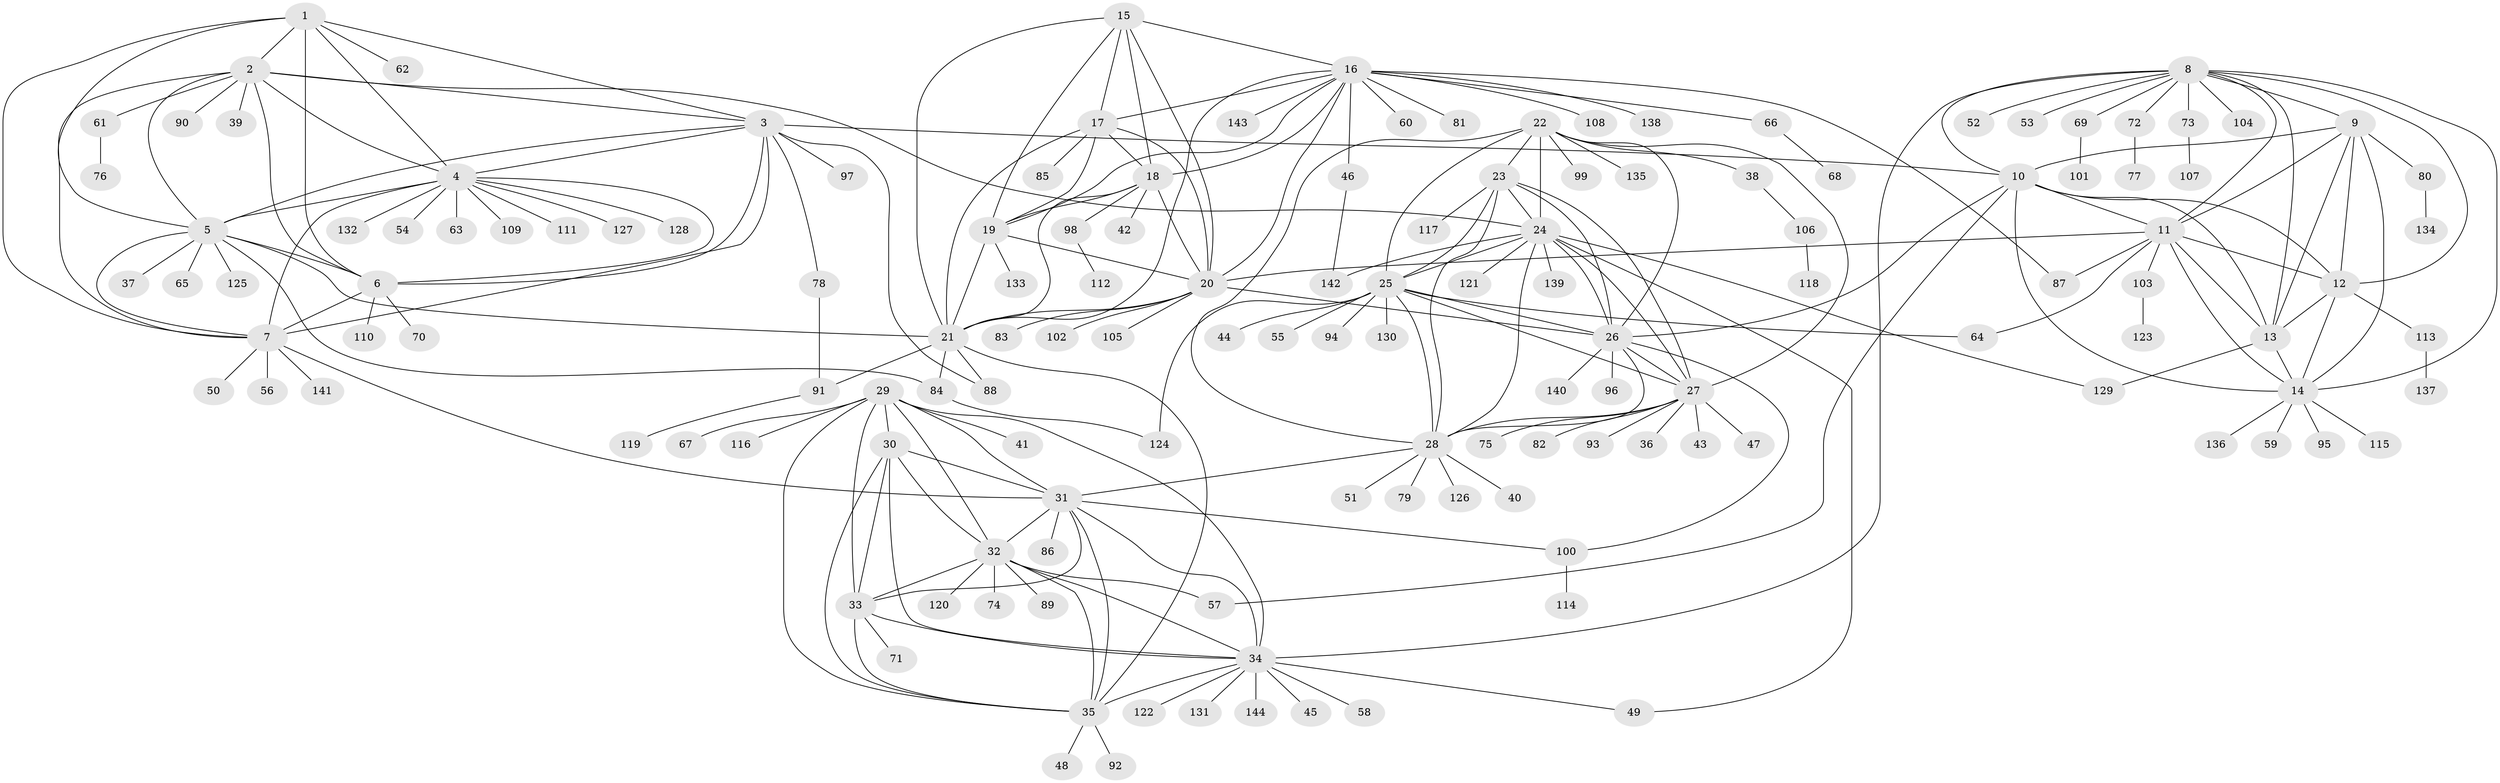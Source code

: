 // coarse degree distribution, {7: 0.02727272727272727, 9: 0.01818181818181818, 10: 0.045454545454545456, 12: 0.00909090909090909, 11: 0.05454545454545454, 6: 0.02727272727272727, 8: 0.03636363636363636, 4: 0.01818181818181818, 18: 0.00909090909090909, 1: 0.6181818181818182, 2: 0.12727272727272726, 3: 0.00909090909090909}
// Generated by graph-tools (version 1.1) at 2025/24/03/03/25 07:24:14]
// undirected, 144 vertices, 235 edges
graph export_dot {
graph [start="1"]
  node [color=gray90,style=filled];
  1;
  2;
  3;
  4;
  5;
  6;
  7;
  8;
  9;
  10;
  11;
  12;
  13;
  14;
  15;
  16;
  17;
  18;
  19;
  20;
  21;
  22;
  23;
  24;
  25;
  26;
  27;
  28;
  29;
  30;
  31;
  32;
  33;
  34;
  35;
  36;
  37;
  38;
  39;
  40;
  41;
  42;
  43;
  44;
  45;
  46;
  47;
  48;
  49;
  50;
  51;
  52;
  53;
  54;
  55;
  56;
  57;
  58;
  59;
  60;
  61;
  62;
  63;
  64;
  65;
  66;
  67;
  68;
  69;
  70;
  71;
  72;
  73;
  74;
  75;
  76;
  77;
  78;
  79;
  80;
  81;
  82;
  83;
  84;
  85;
  86;
  87;
  88;
  89;
  90;
  91;
  92;
  93;
  94;
  95;
  96;
  97;
  98;
  99;
  100;
  101;
  102;
  103;
  104;
  105;
  106;
  107;
  108;
  109;
  110;
  111;
  112;
  113;
  114;
  115;
  116;
  117;
  118;
  119;
  120;
  121;
  122;
  123;
  124;
  125;
  126;
  127;
  128;
  129;
  130;
  131;
  132;
  133;
  134;
  135;
  136;
  137;
  138;
  139;
  140;
  141;
  142;
  143;
  144;
  1 -- 2;
  1 -- 3;
  1 -- 4;
  1 -- 5;
  1 -- 6;
  1 -- 7;
  1 -- 62;
  2 -- 3;
  2 -- 4;
  2 -- 5;
  2 -- 6;
  2 -- 7;
  2 -- 24;
  2 -- 39;
  2 -- 61;
  2 -- 90;
  3 -- 4;
  3 -- 5;
  3 -- 6;
  3 -- 7;
  3 -- 10;
  3 -- 78;
  3 -- 88;
  3 -- 97;
  4 -- 5;
  4 -- 6;
  4 -- 7;
  4 -- 54;
  4 -- 63;
  4 -- 109;
  4 -- 111;
  4 -- 127;
  4 -- 128;
  4 -- 132;
  5 -- 6;
  5 -- 7;
  5 -- 21;
  5 -- 37;
  5 -- 65;
  5 -- 84;
  5 -- 125;
  6 -- 7;
  6 -- 70;
  6 -- 110;
  7 -- 31;
  7 -- 50;
  7 -- 56;
  7 -- 141;
  8 -- 9;
  8 -- 10;
  8 -- 11;
  8 -- 12;
  8 -- 13;
  8 -- 14;
  8 -- 34;
  8 -- 52;
  8 -- 53;
  8 -- 69;
  8 -- 72;
  8 -- 73;
  8 -- 104;
  9 -- 10;
  9 -- 11;
  9 -- 12;
  9 -- 13;
  9 -- 14;
  9 -- 80;
  10 -- 11;
  10 -- 12;
  10 -- 13;
  10 -- 14;
  10 -- 26;
  10 -- 57;
  11 -- 12;
  11 -- 13;
  11 -- 14;
  11 -- 20;
  11 -- 64;
  11 -- 87;
  11 -- 103;
  12 -- 13;
  12 -- 14;
  12 -- 113;
  13 -- 14;
  13 -- 129;
  14 -- 59;
  14 -- 95;
  14 -- 115;
  14 -- 136;
  15 -- 16;
  15 -- 17;
  15 -- 18;
  15 -- 19;
  15 -- 20;
  15 -- 21;
  16 -- 17;
  16 -- 18;
  16 -- 19;
  16 -- 20;
  16 -- 21;
  16 -- 46;
  16 -- 60;
  16 -- 66;
  16 -- 81;
  16 -- 87;
  16 -- 108;
  16 -- 138;
  16 -- 143;
  17 -- 18;
  17 -- 19;
  17 -- 20;
  17 -- 21;
  17 -- 85;
  18 -- 19;
  18 -- 20;
  18 -- 21;
  18 -- 42;
  18 -- 98;
  19 -- 20;
  19 -- 21;
  19 -- 133;
  20 -- 21;
  20 -- 26;
  20 -- 83;
  20 -- 102;
  20 -- 105;
  21 -- 35;
  21 -- 84;
  21 -- 88;
  21 -- 91;
  22 -- 23;
  22 -- 24;
  22 -- 25;
  22 -- 26;
  22 -- 27;
  22 -- 28;
  22 -- 38;
  22 -- 99;
  22 -- 135;
  23 -- 24;
  23 -- 25;
  23 -- 26;
  23 -- 27;
  23 -- 28;
  23 -- 117;
  24 -- 25;
  24 -- 26;
  24 -- 27;
  24 -- 28;
  24 -- 49;
  24 -- 121;
  24 -- 129;
  24 -- 139;
  24 -- 142;
  25 -- 26;
  25 -- 27;
  25 -- 28;
  25 -- 44;
  25 -- 55;
  25 -- 64;
  25 -- 94;
  25 -- 124;
  25 -- 130;
  26 -- 27;
  26 -- 28;
  26 -- 96;
  26 -- 100;
  26 -- 140;
  27 -- 28;
  27 -- 36;
  27 -- 43;
  27 -- 47;
  27 -- 75;
  27 -- 82;
  27 -- 93;
  28 -- 31;
  28 -- 40;
  28 -- 51;
  28 -- 79;
  28 -- 126;
  29 -- 30;
  29 -- 31;
  29 -- 32;
  29 -- 33;
  29 -- 34;
  29 -- 35;
  29 -- 41;
  29 -- 67;
  29 -- 116;
  30 -- 31;
  30 -- 32;
  30 -- 33;
  30 -- 34;
  30 -- 35;
  31 -- 32;
  31 -- 33;
  31 -- 34;
  31 -- 35;
  31 -- 86;
  31 -- 100;
  32 -- 33;
  32 -- 34;
  32 -- 35;
  32 -- 57;
  32 -- 74;
  32 -- 89;
  32 -- 120;
  33 -- 34;
  33 -- 35;
  33 -- 71;
  34 -- 35;
  34 -- 45;
  34 -- 49;
  34 -- 58;
  34 -- 122;
  34 -- 131;
  34 -- 144;
  35 -- 48;
  35 -- 92;
  38 -- 106;
  46 -- 142;
  61 -- 76;
  66 -- 68;
  69 -- 101;
  72 -- 77;
  73 -- 107;
  78 -- 91;
  80 -- 134;
  84 -- 124;
  91 -- 119;
  98 -- 112;
  100 -- 114;
  103 -- 123;
  106 -- 118;
  113 -- 137;
}
